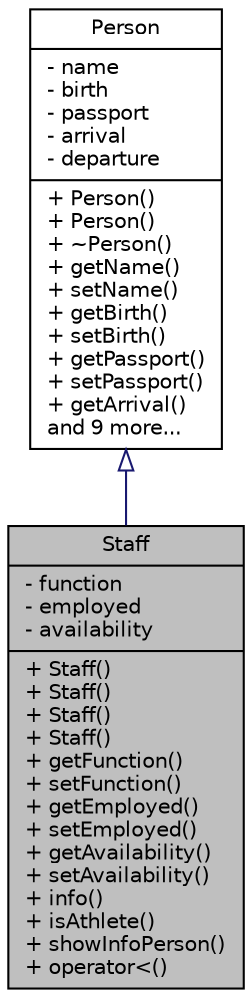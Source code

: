 digraph "Staff"
{
 // LATEX_PDF_SIZE
  edge [fontname="Helvetica",fontsize="10",labelfontname="Helvetica",labelfontsize="10"];
  node [fontname="Helvetica",fontsize="10",shape=record];
  Node1 [label="{Staff\n|- function\l- employed\l- availability\l|+ Staff()\l+ Staff()\l+ Staff()\l+ Staff()\l+ getFunction()\l+ setFunction()\l+ getEmployed()\l+ setEmployed()\l+ getAvailability()\l+ setAvailability()\l+ info()\l+ isAthlete()\l+ showInfoPerson()\l+ operator\<()\l}",height=0.2,width=0.4,color="black", fillcolor="grey75", style="filled", fontcolor="black",tooltip=" "];
  Node2 -> Node1 [dir="back",color="midnightblue",fontsize="10",style="solid",arrowtail="onormal",fontname="Helvetica"];
  Node2 [label="{Person\n|- name\l- birth\l- passport\l- arrival\l- departure\l|+ Person()\l+ Person()\l+ ~Person()\l+ getName()\l+ setName()\l+ getBirth()\l+ setBirth()\l+ getPassport()\l+ setPassport()\l+ getArrival()\land 9 more...\l}",height=0.2,width=0.4,color="black", fillcolor="white", style="filled",URL="$class_person.html",tooltip=" "];
}
